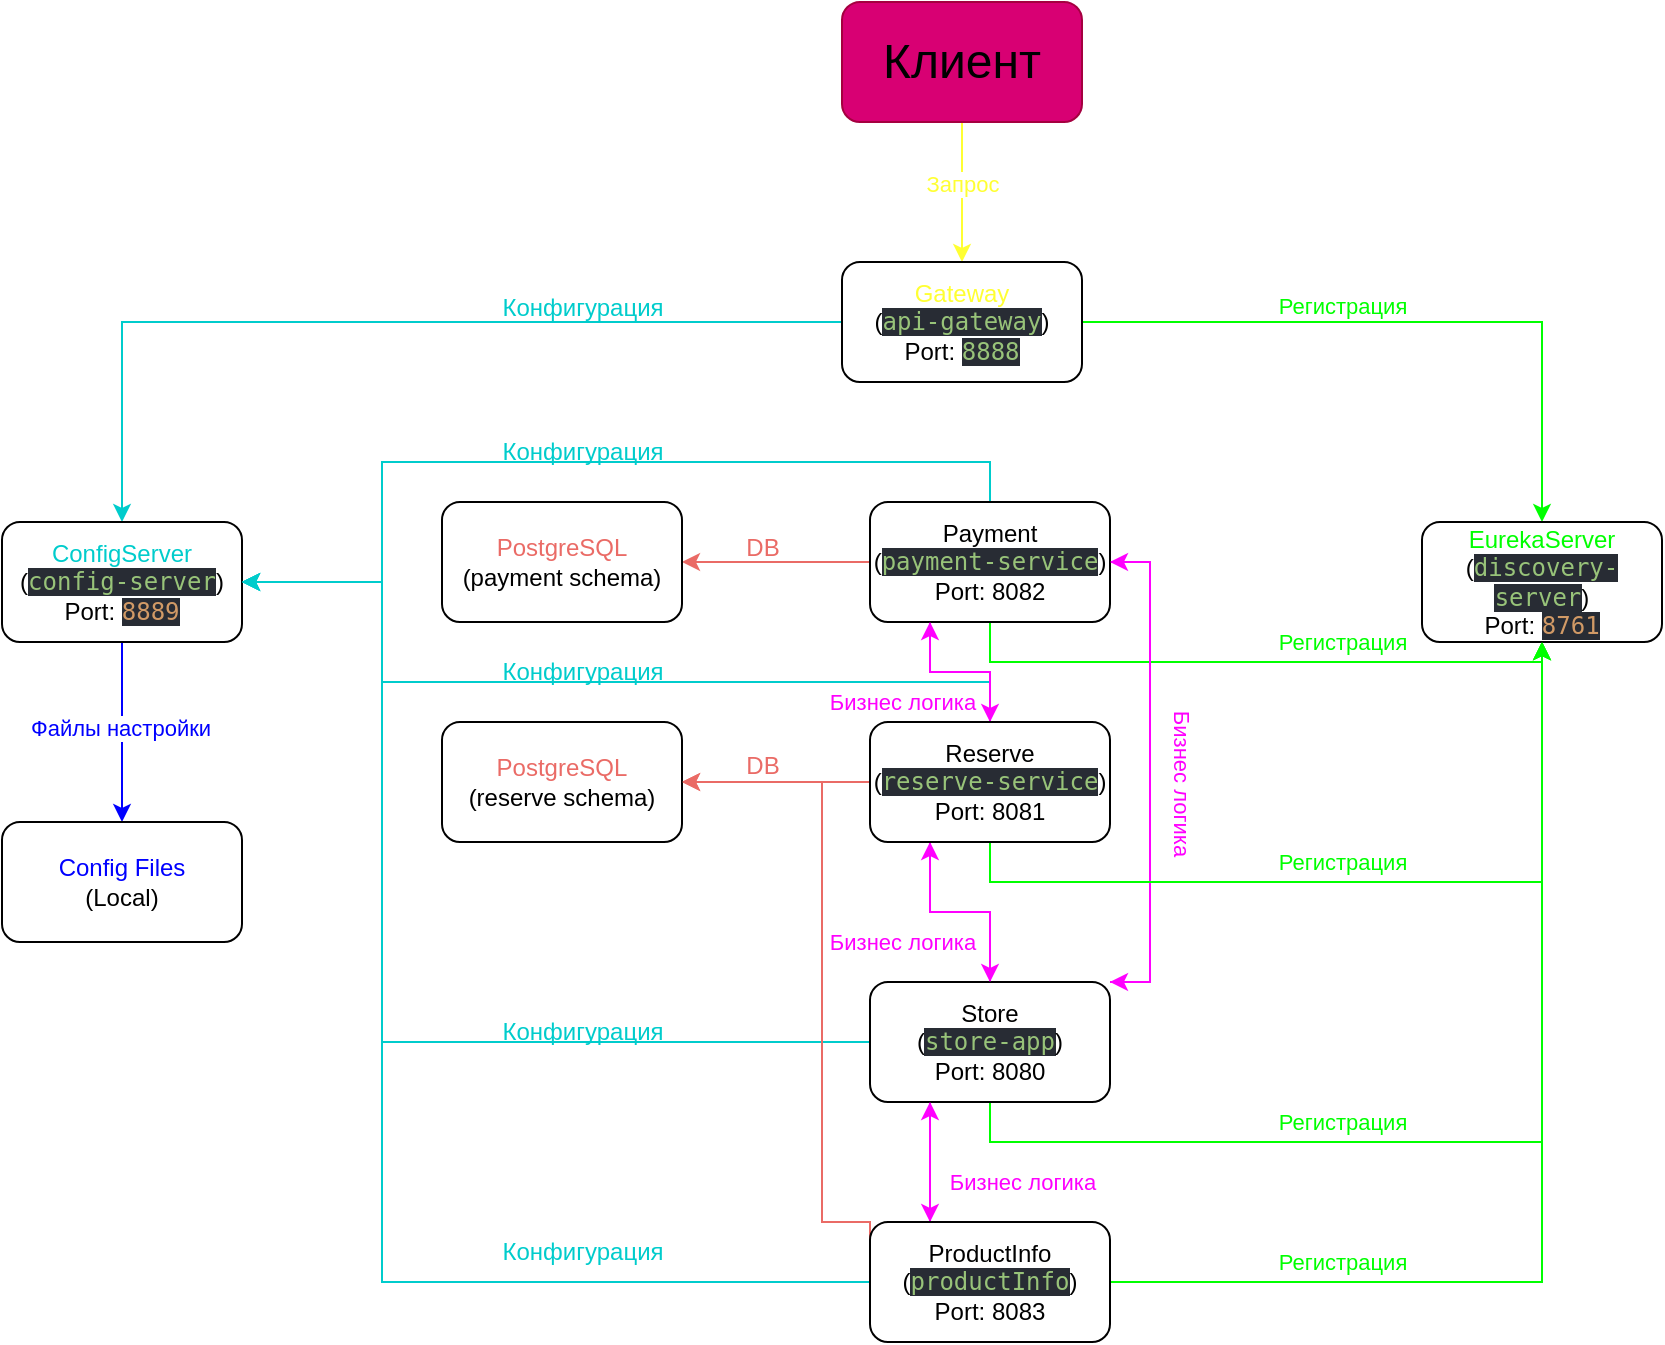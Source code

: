 <mxfile version="28.0.6">
  <diagram name="Страница — 1" id="-g72ww7ej4vFvOEoU4E5">
    <mxGraphModel dx="2253" dy="859" grid="1" gridSize="10" guides="1" tooltips="1" connect="1" arrows="1" fold="1" page="1" pageScale="1" pageWidth="827" pageHeight="1169" math="0" shadow="0">
      <root>
        <mxCell id="0" />
        <mxCell id="1" parent="0" />
        <mxCell id="FcAwzuKd-nAGSgDcZmeC-8" style="edgeStyle=orthogonalEdgeStyle;rounded=0;orthogonalLoop=1;jettySize=auto;html=1;exitX=0.5;exitY=1;exitDx=0;exitDy=0;entryX=0.5;entryY=0;entryDx=0;entryDy=0;strokeColor=#FFFF33;" parent="1" source="FcAwzuKd-nAGSgDcZmeC-1" target="FcAwzuKd-nAGSgDcZmeC-2" edge="1">
          <mxGeometry relative="1" as="geometry" />
        </mxCell>
        <mxCell id="FcAwzuKd-nAGSgDcZmeC-49" value="&lt;font style=&quot;color: rgb(255, 255, 51);&quot;&gt;Запрос&lt;/font&gt;" style="edgeLabel;html=1;align=center;verticalAlign=middle;resizable=0;points=[];" parent="FcAwzuKd-nAGSgDcZmeC-8" vertex="1" connectable="0">
          <mxGeometry x="-0.114" relative="1" as="geometry">
            <mxPoint as="offset" />
          </mxGeometry>
        </mxCell>
        <mxCell id="FcAwzuKd-nAGSgDcZmeC-1" value="&lt;font style=&quot;font-size: 24px; color: rgb(0, 0, 0);&quot;&gt;Клиент&lt;/font&gt;" style="rounded=1;whiteSpace=wrap;html=1;fillColor=#d80073;fontColor=#ffffff;strokeColor=#A50040;" parent="1" vertex="1">
          <mxGeometry x="340" y="20" width="120" height="60" as="geometry" />
        </mxCell>
        <mxCell id="FcAwzuKd-nAGSgDcZmeC-7" style="edgeStyle=orthogonalEdgeStyle;rounded=0;orthogonalLoop=1;jettySize=auto;html=1;entryX=0.5;entryY=0;entryDx=0;entryDy=0;strokeColor=#00CCCC;" parent="1" source="FcAwzuKd-nAGSgDcZmeC-2" target="FcAwzuKd-nAGSgDcZmeC-3" edge="1">
          <mxGeometry relative="1" as="geometry" />
        </mxCell>
        <mxCell id="FcAwzuKd-nAGSgDcZmeC-16" style="edgeStyle=orthogonalEdgeStyle;rounded=0;orthogonalLoop=1;jettySize=auto;html=1;entryX=0.5;entryY=0;entryDx=0;entryDy=0;strokeColor=#00FF00;" parent="1" source="FcAwzuKd-nAGSgDcZmeC-2" target="FcAwzuKd-nAGSgDcZmeC-15" edge="1">
          <mxGeometry relative="1" as="geometry" />
        </mxCell>
        <mxCell id="FcAwzuKd-nAGSgDcZmeC-43" value="&lt;font style=&quot;color: rgb(0, 255, 0);&quot;&gt;Регистрация&lt;/font&gt;" style="edgeLabel;html=1;align=center;verticalAlign=middle;resizable=0;points=[];" parent="FcAwzuKd-nAGSgDcZmeC-16" vertex="1" connectable="0">
          <mxGeometry x="-0.067" y="-2" relative="1" as="geometry">
            <mxPoint x="-24" y="-10" as="offset" />
          </mxGeometry>
        </mxCell>
        <mxCell id="FcAwzuKd-nAGSgDcZmeC-26" style="edgeStyle=orthogonalEdgeStyle;rounded=0;orthogonalLoop=1;jettySize=auto;html=1;entryX=1;entryY=0.5;entryDx=0;entryDy=0;strokeColor=#FFFFFF;" parent="1" source="FcAwzuKd-nAGSgDcZmeC-2" target="FcAwzuKd-nAGSgDcZmeC-10" edge="1">
          <mxGeometry relative="1" as="geometry">
            <Array as="points">
              <mxPoint x="400" y="240" />
              <mxPoint x="550" y="240" />
              <mxPoint x="550" y="540" />
            </Array>
          </mxGeometry>
        </mxCell>
        <mxCell id="FcAwzuKd-nAGSgDcZmeC-2" value="&lt;font style=&quot;color: rgb(255, 255, 51);&quot;&gt;Gateway&lt;/font&gt;&lt;div&gt;(&lt;span style=&quot;color: rgb(152, 195, 121); font-family: &amp;quot;JetBrains Mono&amp;quot;, monospace; background-color: rgb(40, 44, 52);&quot;&gt;api-gateway&lt;/span&gt;&lt;span style=&quot;background-color: transparent; color: light-dark(rgb(0, 0, 0), rgb(255, 255, 255));&quot;&gt;)&lt;/span&gt;&lt;/div&gt;&lt;div&gt;&lt;span style=&quot;background-color: transparent; color: light-dark(rgb(0, 0, 0), rgb(255, 255, 255));&quot;&gt;Port:&amp;nbsp;&lt;/span&gt;&lt;span style=&quot;color: rgb(152, 195, 121); font-family: &amp;quot;JetBrains Mono&amp;quot;, monospace; background-color: rgb(40, 44, 52);&quot;&gt;8888&lt;/span&gt;&lt;/div&gt;" style="rounded=1;whiteSpace=wrap;html=1;" parent="1" vertex="1">
          <mxGeometry x="340" y="150" width="120" height="60" as="geometry" />
        </mxCell>
        <mxCell id="FcAwzuKd-nAGSgDcZmeC-6" style="edgeStyle=orthogonalEdgeStyle;rounded=0;orthogonalLoop=1;jettySize=auto;html=1;exitX=0.5;exitY=1;exitDx=0;exitDy=0;entryX=0.5;entryY=0;entryDx=0;entryDy=0;strokeColor=#0000FF;" parent="1" source="FcAwzuKd-nAGSgDcZmeC-3" target="FcAwzuKd-nAGSgDcZmeC-5" edge="1">
          <mxGeometry relative="1" as="geometry" />
        </mxCell>
        <mxCell id="FcAwzuKd-nAGSgDcZmeC-50" value="&lt;font style=&quot;color: rgb(0, 0, 255);&quot;&gt;Файлы настройки&lt;/font&gt;" style="edgeLabel;html=1;align=center;verticalAlign=middle;resizable=0;points=[];" parent="FcAwzuKd-nAGSgDcZmeC-6" vertex="1" connectable="0">
          <mxGeometry x="-0.044" y="-1" relative="1" as="geometry">
            <mxPoint as="offset" />
          </mxGeometry>
        </mxCell>
        <mxCell id="FcAwzuKd-nAGSgDcZmeC-3" value="&lt;font style=&quot;color: rgb(0, 204, 204);&quot;&gt;ConfigServer&lt;/font&gt;&lt;div&gt;(&lt;span style=&quot;color: rgb(152, 195, 121); font-family: &amp;quot;JetBrains Mono&amp;quot;, monospace; background-color: rgb(40, 44, 52);&quot;&gt;config-server&lt;/span&gt;&lt;span style=&quot;background-color: transparent; color: light-dark(rgb(0, 0, 0), rgb(255, 255, 255));&quot;&gt;)&lt;/span&gt;&lt;/div&gt;&lt;div&gt;&lt;span style=&quot;background-color: transparent; color: light-dark(rgb(0, 0, 0), rgb(255, 255, 255));&quot;&gt;Port:&amp;nbsp;&lt;/span&gt;&lt;span style=&quot;color: rgb(209, 154, 102); font-family: &amp;quot;JetBrains Mono&amp;quot;, monospace; background-color: rgb(40, 44, 52);&quot;&gt;8889&lt;/span&gt;&lt;/div&gt;" style="rounded=1;whiteSpace=wrap;html=1;" parent="1" vertex="1">
          <mxGeometry x="-80" y="280" width="120" height="60" as="geometry" />
        </mxCell>
        <mxCell id="FcAwzuKd-nAGSgDcZmeC-5" value="&lt;font style=&quot;color: rgb(0, 0, 255);&quot;&gt;Config Files&lt;/font&gt;&lt;div&gt;(Local)&lt;/div&gt;" style="rounded=1;whiteSpace=wrap;html=1;" parent="1" vertex="1">
          <mxGeometry x="-80" y="430" width="120" height="60" as="geometry" />
        </mxCell>
        <mxCell id="FcAwzuKd-nAGSgDcZmeC-31" style="edgeStyle=orthogonalEdgeStyle;rounded=0;orthogonalLoop=1;jettySize=auto;html=1;entryX=1;entryY=0.5;entryDx=0;entryDy=0;strokeColor=#EA6B66;" parent="1" source="FcAwzuKd-nAGSgDcZmeC-9" target="FcAwzuKd-nAGSgDcZmeC-22" edge="1">
          <mxGeometry relative="1" as="geometry" />
        </mxCell>
        <mxCell id="FcAwzuKd-nAGSgDcZmeC-33" style="edgeStyle=orthogonalEdgeStyle;rounded=0;orthogonalLoop=1;jettySize=auto;html=1;entryX=1;entryY=0.5;entryDx=0;entryDy=0;strokeColor=#00CCCC;" parent="1" source="FcAwzuKd-nAGSgDcZmeC-9" target="FcAwzuKd-nAGSgDcZmeC-3" edge="1">
          <mxGeometry relative="1" as="geometry">
            <Array as="points">
              <mxPoint x="414" y="250" />
              <mxPoint x="110" y="250" />
              <mxPoint x="110" y="310" />
            </Array>
          </mxGeometry>
        </mxCell>
        <mxCell id="FcAwzuKd-nAGSgDcZmeC-36" style="edgeStyle=orthogonalEdgeStyle;rounded=0;orthogonalLoop=1;jettySize=auto;html=1;entryX=0.5;entryY=1;entryDx=0;entryDy=0;exitX=0.5;exitY=1;exitDx=0;exitDy=0;strokeColor=#00FF00;" parent="1" source="FcAwzuKd-nAGSgDcZmeC-9" target="FcAwzuKd-nAGSgDcZmeC-15" edge="1">
          <mxGeometry relative="1" as="geometry">
            <Array as="points">
              <mxPoint x="414" y="350" />
              <mxPoint x="690" y="350" />
            </Array>
          </mxGeometry>
        </mxCell>
        <mxCell id="Yf5qB2ZBLlaRM5KzLYVu-4" style="edgeStyle=orthogonalEdgeStyle;rounded=0;orthogonalLoop=1;jettySize=auto;html=1;exitX=0.25;exitY=1;exitDx=0;exitDy=0;entryX=0.5;entryY=0;entryDx=0;entryDy=0;strokeColor=#FF00FF;" parent="1" source="FcAwzuKd-nAGSgDcZmeC-9" target="FcAwzuKd-nAGSgDcZmeC-11" edge="1">
          <mxGeometry relative="1" as="geometry" />
        </mxCell>
        <mxCell id="Yf5qB2ZBLlaRM5KzLYVu-6" style="edgeStyle=orthogonalEdgeStyle;rounded=0;orthogonalLoop=1;jettySize=auto;html=1;entryX=1;entryY=0;entryDx=0;entryDy=0;exitX=1;exitY=0.5;exitDx=0;exitDy=0;strokeColor=#FF00FF;" parent="1" source="FcAwzuKd-nAGSgDcZmeC-9" target="FcAwzuKd-nAGSgDcZmeC-10" edge="1">
          <mxGeometry relative="1" as="geometry">
            <Array as="points">
              <mxPoint x="494" y="300" />
              <mxPoint x="494" y="510" />
            </Array>
          </mxGeometry>
        </mxCell>
        <mxCell id="FcAwzuKd-nAGSgDcZmeC-9" value="Payment&lt;div&gt;(&lt;span style=&quot;color: rgb(152, 195, 121); font-family: &amp;quot;JetBrains Mono&amp;quot;, monospace; background-color: rgb(40, 44, 52);&quot;&gt;payment-service&lt;/span&gt;&lt;span style=&quot;background-color: transparent; color: light-dark(rgb(0, 0, 0), rgb(255, 255, 255));&quot;&gt;)&lt;/span&gt;&lt;/div&gt;&lt;div&gt;&lt;span style=&quot;background-color: transparent; color: light-dark(rgb(0, 0, 0), rgb(255, 255, 255));&quot;&gt;Port: 8082&lt;/span&gt;&lt;/div&gt;" style="rounded=1;whiteSpace=wrap;html=1;" parent="1" vertex="1">
          <mxGeometry x="354" y="270" width="120" height="60" as="geometry" />
        </mxCell>
        <mxCell id="FcAwzuKd-nAGSgDcZmeC-35" style="edgeStyle=orthogonalEdgeStyle;rounded=0;orthogonalLoop=1;jettySize=auto;html=1;entryX=1;entryY=0.5;entryDx=0;entryDy=0;strokeColor=#00CCCC;" parent="1" source="FcAwzuKd-nAGSgDcZmeC-10" target="FcAwzuKd-nAGSgDcZmeC-3" edge="1">
          <mxGeometry relative="1" as="geometry">
            <Array as="points">
              <mxPoint x="110" y="540" />
              <mxPoint x="110" y="310" />
            </Array>
          </mxGeometry>
        </mxCell>
        <mxCell id="FcAwzuKd-nAGSgDcZmeC-38" style="edgeStyle=orthogonalEdgeStyle;rounded=0;orthogonalLoop=1;jettySize=auto;html=1;entryX=0.5;entryY=1;entryDx=0;entryDy=0;exitX=0.5;exitY=1;exitDx=0;exitDy=0;strokeColor=#00FF00;" parent="1" source="FcAwzuKd-nAGSgDcZmeC-10" target="FcAwzuKd-nAGSgDcZmeC-15" edge="1">
          <mxGeometry relative="1" as="geometry" />
        </mxCell>
        <mxCell id="Yf5qB2ZBLlaRM5KzLYVu-1" style="edgeStyle=orthogonalEdgeStyle;rounded=0;orthogonalLoop=1;jettySize=auto;html=1;entryX=0.25;entryY=1;entryDx=0;entryDy=0;strokeColor=#FF00FF;" parent="1" source="FcAwzuKd-nAGSgDcZmeC-10" target="FcAwzuKd-nAGSgDcZmeC-11" edge="1">
          <mxGeometry relative="1" as="geometry" />
        </mxCell>
        <mxCell id="Yf5qB2ZBLlaRM5KzLYVu-5" style="edgeStyle=orthogonalEdgeStyle;rounded=0;orthogonalLoop=1;jettySize=auto;html=1;exitX=1;exitY=0;exitDx=0;exitDy=0;entryX=1;entryY=0.5;entryDx=0;entryDy=0;strokeColor=#FF00FF;" parent="1" source="FcAwzuKd-nAGSgDcZmeC-10" target="FcAwzuKd-nAGSgDcZmeC-9" edge="1">
          <mxGeometry relative="1" as="geometry">
            <Array as="points">
              <mxPoint x="494" y="510" />
              <mxPoint x="494" y="300" />
            </Array>
          </mxGeometry>
        </mxCell>
        <mxCell id="Yf5qB2ZBLlaRM5KzLYVu-7" value="&lt;font style=&quot;color: rgb(255, 0, 255);&quot;&gt;Бизнес логика&lt;/font&gt;" style="edgeLabel;html=1;align=center;verticalAlign=middle;resizable=0;points=[];rotation=90;" parent="Yf5qB2ZBLlaRM5KzLYVu-5" vertex="1" connectable="0">
          <mxGeometry x="-0.064" y="4" relative="1" as="geometry">
            <mxPoint x="20" y="-3" as="offset" />
          </mxGeometry>
        </mxCell>
        <mxCell id="5IQmwanrLX7XyNpplQct-4" style="edgeStyle=orthogonalEdgeStyle;rounded=0;orthogonalLoop=1;jettySize=auto;html=1;entryX=0.25;entryY=0;entryDx=0;entryDy=0;exitX=0.25;exitY=1;exitDx=0;exitDy=0;strokeColor=#FF00FF;" edge="1" parent="1" source="FcAwzuKd-nAGSgDcZmeC-10" target="5IQmwanrLX7XyNpplQct-1">
          <mxGeometry relative="1" as="geometry" />
        </mxCell>
        <mxCell id="FcAwzuKd-nAGSgDcZmeC-10" value="&lt;div&gt;Store&lt;/div&gt;&lt;div&gt;(&lt;span style=&quot;color: rgb(152, 195, 121); font-family: &amp;quot;JetBrains Mono&amp;quot;, monospace; background-color: rgb(40, 44, 52);&quot;&gt;store-app&lt;/span&gt;&lt;span style=&quot;background-color: transparent; color: light-dark(rgb(0, 0, 0), rgb(255, 255, 255));&quot;&gt;)&lt;/span&gt;&lt;/div&gt;&lt;div&gt;&lt;span style=&quot;background-color: transparent; color: light-dark(rgb(0, 0, 0), rgb(255, 255, 255));&quot;&gt;Port: 8080&lt;/span&gt;&lt;/div&gt;" style="rounded=1;whiteSpace=wrap;html=1;" parent="1" vertex="1">
          <mxGeometry x="354" y="510" width="120" height="60" as="geometry" />
        </mxCell>
        <mxCell id="FcAwzuKd-nAGSgDcZmeC-32" style="edgeStyle=orthogonalEdgeStyle;rounded=0;orthogonalLoop=1;jettySize=auto;html=1;entryX=1;entryY=0.5;entryDx=0;entryDy=0;strokeColor=#EA6B66;" parent="1" source="FcAwzuKd-nAGSgDcZmeC-11" target="FcAwzuKd-nAGSgDcZmeC-23" edge="1">
          <mxGeometry relative="1" as="geometry" />
        </mxCell>
        <mxCell id="FcAwzuKd-nAGSgDcZmeC-34" style="edgeStyle=orthogonalEdgeStyle;rounded=0;orthogonalLoop=1;jettySize=auto;html=1;entryX=1;entryY=0.5;entryDx=0;entryDy=0;strokeColor=#00CCCC;" parent="1" source="FcAwzuKd-nAGSgDcZmeC-11" target="FcAwzuKd-nAGSgDcZmeC-3" edge="1">
          <mxGeometry relative="1" as="geometry">
            <Array as="points">
              <mxPoint x="414" y="360" />
              <mxPoint x="110" y="360" />
              <mxPoint x="110" y="310" />
            </Array>
          </mxGeometry>
        </mxCell>
        <mxCell id="FcAwzuKd-nAGSgDcZmeC-37" style="edgeStyle=orthogonalEdgeStyle;rounded=0;orthogonalLoop=1;jettySize=auto;html=1;entryX=0.5;entryY=1;entryDx=0;entryDy=0;exitX=0.5;exitY=1;exitDx=0;exitDy=0;strokeColor=#00FF00;" parent="1" source="FcAwzuKd-nAGSgDcZmeC-11" target="FcAwzuKd-nAGSgDcZmeC-15" edge="1">
          <mxGeometry relative="1" as="geometry" />
        </mxCell>
        <mxCell id="Yf5qB2ZBLlaRM5KzLYVu-2" style="edgeStyle=orthogonalEdgeStyle;rounded=0;orthogonalLoop=1;jettySize=auto;html=1;entryX=0.25;entryY=1;entryDx=0;entryDy=0;strokeColor=#FF00FF;" parent="1" source="FcAwzuKd-nAGSgDcZmeC-11" target="FcAwzuKd-nAGSgDcZmeC-9" edge="1">
          <mxGeometry relative="1" as="geometry" />
        </mxCell>
        <mxCell id="Yf5qB2ZBLlaRM5KzLYVu-3" style="edgeStyle=orthogonalEdgeStyle;rounded=0;orthogonalLoop=1;jettySize=auto;html=1;entryX=0.5;entryY=0;entryDx=0;entryDy=0;exitX=0.25;exitY=1;exitDx=0;exitDy=0;strokeColor=#FF00FF;" parent="1" source="FcAwzuKd-nAGSgDcZmeC-11" target="FcAwzuKd-nAGSgDcZmeC-10" edge="1">
          <mxGeometry relative="1" as="geometry" />
        </mxCell>
        <mxCell id="FcAwzuKd-nAGSgDcZmeC-11" value="Reserve&lt;div&gt;(&lt;span style=&quot;color: rgb(152, 195, 121); font-family: &amp;quot;JetBrains Mono&amp;quot;, monospace; background-color: rgb(40, 44, 52);&quot;&gt;reserve-service&lt;/span&gt;&lt;span style=&quot;background-color: transparent; color: light-dark(rgb(0, 0, 0), rgb(255, 255, 255));&quot;&gt;)&lt;/span&gt;&lt;/div&gt;&lt;div&gt;&lt;span style=&quot;background-color: transparent; color: light-dark(rgb(0, 0, 0), rgb(255, 255, 255));&quot;&gt;Port: 8081&lt;/span&gt;&lt;/div&gt;" style="rounded=1;whiteSpace=wrap;html=1;" parent="1" vertex="1">
          <mxGeometry x="354" y="380" width="120" height="60" as="geometry" />
        </mxCell>
        <mxCell id="FcAwzuKd-nAGSgDcZmeC-15" value="&lt;font style=&quot;color: rgb(0, 255, 0);&quot;&gt;EurekaServer&lt;/font&gt;&lt;div&gt;(&lt;span style=&quot;color: rgb(152, 195, 121); font-family: &amp;quot;JetBrains Mono&amp;quot;, monospace; background-color: rgb(40, 44, 52);&quot;&gt;discovery-server&lt;/span&gt;&lt;span style=&quot;background-color: transparent; color: light-dark(rgb(0, 0, 0), rgb(255, 255, 255));&quot;&gt;)&lt;/span&gt;&lt;/div&gt;&lt;div&gt;&lt;span style=&quot;background-color: transparent; color: light-dark(rgb(0, 0, 0), rgb(255, 255, 255));&quot;&gt;Port:&amp;nbsp;&lt;/span&gt;&lt;span style=&quot;color: rgb(209, 154, 102); font-family: &amp;quot;JetBrains Mono&amp;quot;, monospace; background-color: rgb(40, 44, 52);&quot;&gt;8761&lt;/span&gt;&lt;/div&gt;" style="rounded=1;whiteSpace=wrap;html=1;" parent="1" vertex="1">
          <mxGeometry x="630" y="280" width="120" height="60" as="geometry" />
        </mxCell>
        <mxCell id="FcAwzuKd-nAGSgDcZmeC-22" value="&lt;font style=&quot;color: rgb(234, 107, 102);&quot;&gt;PostgreSQL&lt;/font&gt;&lt;div&gt;(payment schema)&lt;/div&gt;" style="rounded=1;whiteSpace=wrap;html=1;" parent="1" vertex="1">
          <mxGeometry x="140" y="270" width="120" height="60" as="geometry" />
        </mxCell>
        <mxCell id="FcAwzuKd-nAGSgDcZmeC-23" value="&lt;font style=&quot;color: rgb(234, 107, 102);&quot;&gt;PostgreSQL&lt;/font&gt;&lt;div&gt;(reserve schema)&lt;/div&gt;" style="rounded=1;whiteSpace=wrap;html=1;" parent="1" vertex="1">
          <mxGeometry x="140" y="380" width="120" height="60" as="geometry" />
        </mxCell>
        <mxCell id="FcAwzuKd-nAGSgDcZmeC-39" value="&lt;font style=&quot;color: rgb(0, 204, 204);&quot;&gt;Конфигурация&lt;/font&gt;" style="text;html=1;align=center;verticalAlign=middle;resizable=0;points=[];autosize=1;strokeColor=none;fillColor=none;" parent="1" vertex="1">
          <mxGeometry x="160" y="158" width="100" height="30" as="geometry" />
        </mxCell>
        <mxCell id="FcAwzuKd-nAGSgDcZmeC-40" value="&lt;font style=&quot;color: rgb(0, 204, 204);&quot;&gt;Конфигурация&lt;/font&gt;" style="text;html=1;align=center;verticalAlign=middle;resizable=0;points=[];autosize=1;strokeColor=none;fillColor=none;" parent="1" vertex="1">
          <mxGeometry x="160" y="230" width="100" height="30" as="geometry" />
        </mxCell>
        <mxCell id="FcAwzuKd-nAGSgDcZmeC-41" value="&lt;font style=&quot;color: rgb(0, 204, 204);&quot;&gt;Конфигурация&lt;/font&gt;" style="text;html=1;align=center;verticalAlign=middle;resizable=0;points=[];autosize=1;strokeColor=none;fillColor=none;" parent="1" vertex="1">
          <mxGeometry x="160" y="340" width="100" height="30" as="geometry" />
        </mxCell>
        <mxCell id="FcAwzuKd-nAGSgDcZmeC-42" value="&lt;font style=&quot;color: rgb(0, 204, 204);&quot;&gt;Конфигурация&lt;/font&gt;" style="text;html=1;align=center;verticalAlign=middle;resizable=0;points=[];autosize=1;strokeColor=none;fillColor=none;" parent="1" vertex="1">
          <mxGeometry x="160" y="520" width="100" height="30" as="geometry" />
        </mxCell>
        <mxCell id="FcAwzuKd-nAGSgDcZmeC-44" value="&lt;font style=&quot;color: rgb(0, 255, 0);&quot;&gt;Регистрация&lt;/font&gt;" style="edgeLabel;html=1;align=center;verticalAlign=middle;resizable=0;points=[];" parent="1" vertex="1" connectable="0">
          <mxGeometry x="590" y="580" as="geometry" />
        </mxCell>
        <mxCell id="FcAwzuKd-nAGSgDcZmeC-45" value="&lt;font style=&quot;color: rgb(0, 255, 0);&quot;&gt;Регистрация&lt;/font&gt;" style="edgeLabel;html=1;align=center;verticalAlign=middle;resizable=0;points=[];" parent="1" vertex="1" connectable="0">
          <mxGeometry x="590" y="450" as="geometry" />
        </mxCell>
        <mxCell id="FcAwzuKd-nAGSgDcZmeC-46" value="&lt;font style=&quot;color: rgb(0, 255, 0);&quot;&gt;Регистрация&lt;/font&gt;" style="edgeLabel;html=1;align=center;verticalAlign=middle;resizable=0;points=[];" parent="1" vertex="1" connectable="0">
          <mxGeometry x="590" y="340" as="geometry" />
        </mxCell>
        <mxCell id="FcAwzuKd-nAGSgDcZmeC-47" value="&lt;font style=&quot;color: rgb(234, 107, 102);&quot;&gt;DB&lt;/font&gt;" style="text;html=1;align=center;verticalAlign=middle;resizable=0;points=[];autosize=1;strokeColor=none;fillColor=none;" parent="1" vertex="1">
          <mxGeometry x="280" y="278" width="40" height="30" as="geometry" />
        </mxCell>
        <mxCell id="FcAwzuKd-nAGSgDcZmeC-48" value="&lt;font style=&quot;color: rgb(234, 107, 102);&quot;&gt;DB&lt;/font&gt;" style="text;html=1;align=center;verticalAlign=middle;resizable=0;points=[];autosize=1;strokeColor=none;fillColor=none;" parent="1" vertex="1">
          <mxGeometry x="280" y="387" width="40" height="30" as="geometry" />
        </mxCell>
        <mxCell id="Yf5qB2ZBLlaRM5KzLYVu-8" value="&lt;font style=&quot;color: rgb(255, 0, 255);&quot;&gt;Бизнес логика&lt;/font&gt;" style="edgeLabel;html=1;align=center;verticalAlign=middle;resizable=0;points=[];rotation=0;" parent="1" vertex="1" connectable="0">
          <mxGeometry x="370" y="490" as="geometry" />
        </mxCell>
        <mxCell id="Yf5qB2ZBLlaRM5KzLYVu-9" value="&lt;font style=&quot;color: rgb(255, 0, 255);&quot;&gt;Бизнес логика&lt;/font&gt;" style="edgeLabel;html=1;align=center;verticalAlign=middle;resizable=0;points=[];rotation=0;" parent="1" vertex="1" connectable="0">
          <mxGeometry x="370" y="370" as="geometry" />
        </mxCell>
        <mxCell id="5IQmwanrLX7XyNpplQct-2" style="edgeStyle=orthogonalEdgeStyle;rounded=0;orthogonalLoop=1;jettySize=auto;html=1;entryX=0.5;entryY=1;entryDx=0;entryDy=0;strokeColor=#00FF00;" edge="1" parent="1" source="5IQmwanrLX7XyNpplQct-1" target="FcAwzuKd-nAGSgDcZmeC-15">
          <mxGeometry relative="1" as="geometry" />
        </mxCell>
        <mxCell id="5IQmwanrLX7XyNpplQct-6" style="edgeStyle=orthogonalEdgeStyle;rounded=0;orthogonalLoop=1;jettySize=auto;html=1;entryX=0.25;entryY=1;entryDx=0;entryDy=0;exitX=0.25;exitY=0;exitDx=0;exitDy=0;strokeColor=#FF00FF;" edge="1" parent="1" source="5IQmwanrLX7XyNpplQct-1" target="FcAwzuKd-nAGSgDcZmeC-10">
          <mxGeometry relative="1" as="geometry" />
        </mxCell>
        <mxCell id="5IQmwanrLX7XyNpplQct-8" style="edgeStyle=orthogonalEdgeStyle;rounded=0;orthogonalLoop=1;jettySize=auto;html=1;entryX=1;entryY=0.5;entryDx=0;entryDy=0;strokeColor=#00CCCC;" edge="1" parent="1" source="5IQmwanrLX7XyNpplQct-1" target="FcAwzuKd-nAGSgDcZmeC-3">
          <mxGeometry relative="1" as="geometry">
            <Array as="points">
              <mxPoint x="110" y="660" />
              <mxPoint x="110" y="310" />
            </Array>
          </mxGeometry>
        </mxCell>
        <mxCell id="5IQmwanrLX7XyNpplQct-10" style="edgeStyle=orthogonalEdgeStyle;rounded=0;orthogonalLoop=1;jettySize=auto;html=1;entryX=1;entryY=0.5;entryDx=0;entryDy=0;exitX=0;exitY=0.25;exitDx=0;exitDy=0;strokeColor=#EA6B66;" edge="1" parent="1" source="5IQmwanrLX7XyNpplQct-1" target="FcAwzuKd-nAGSgDcZmeC-23">
          <mxGeometry relative="1" as="geometry">
            <Array as="points">
              <mxPoint x="354" y="630" />
              <mxPoint x="330" y="630" />
              <mxPoint x="330" y="410" />
            </Array>
          </mxGeometry>
        </mxCell>
        <mxCell id="5IQmwanrLX7XyNpplQct-1" value="ProductInfo&lt;br&gt;&lt;div&gt;(&lt;span style=&quot;color: rgb(152, 195, 121); font-family: &amp;quot;JetBrains Mono&amp;quot;, monospace; background-color: rgb(40, 44, 52);&quot;&gt;productInfo&lt;/span&gt;&lt;span style=&quot;background-color: transparent; color: light-dark(rgb(0, 0, 0), rgb(255, 255, 255));&quot;&gt;)&lt;/span&gt;&lt;/div&gt;&lt;div&gt;&lt;span style=&quot;background-color: transparent; color: light-dark(rgb(0, 0, 0), rgb(255, 255, 255));&quot;&gt;Port: 8083&lt;/span&gt;&lt;/div&gt;" style="rounded=1;whiteSpace=wrap;html=1;" vertex="1" parent="1">
          <mxGeometry x="354" y="630" width="120" height="60" as="geometry" />
        </mxCell>
        <mxCell id="5IQmwanrLX7XyNpplQct-3" value="&lt;font style=&quot;color: rgb(0, 255, 0);&quot;&gt;Регистрация&lt;/font&gt;" style="edgeLabel;html=1;align=center;verticalAlign=middle;resizable=0;points=[];" vertex="1" connectable="0" parent="1">
          <mxGeometry x="590" y="650" as="geometry" />
        </mxCell>
        <mxCell id="5IQmwanrLX7XyNpplQct-7" value="&lt;font style=&quot;color: rgb(255, 0, 255);&quot;&gt;Бизнес логика&lt;/font&gt;" style="edgeLabel;html=1;align=center;verticalAlign=middle;resizable=0;points=[];rotation=0;" vertex="1" connectable="0" parent="1">
          <mxGeometry x="430" y="610" as="geometry" />
        </mxCell>
        <mxCell id="5IQmwanrLX7XyNpplQct-9" value="&lt;font style=&quot;color: rgb(0, 204, 204);&quot;&gt;Конфигурация&lt;/font&gt;" style="text;html=1;align=center;verticalAlign=middle;resizable=0;points=[];autosize=1;strokeColor=none;fillColor=none;" vertex="1" parent="1">
          <mxGeometry x="160" y="630" width="100" height="30" as="geometry" />
        </mxCell>
      </root>
    </mxGraphModel>
  </diagram>
</mxfile>
